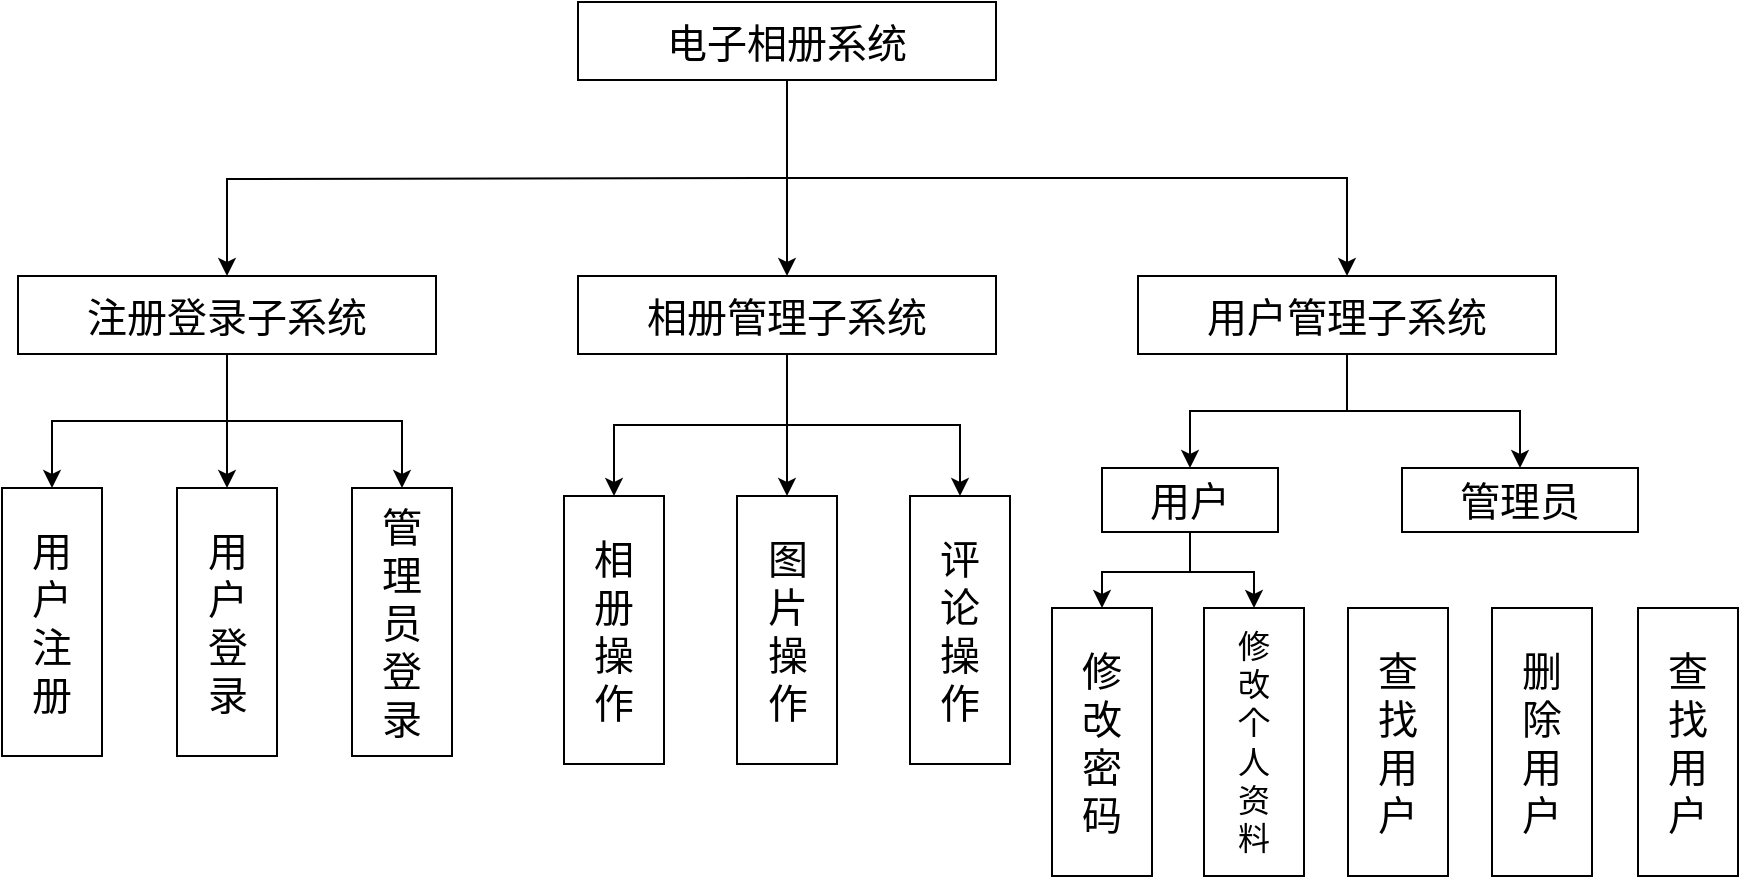 <mxfile version="22.0.8" type="github">
  <diagram name="第 1 页" id="fRhKLT-5LVwipsHS6PyS">
    <mxGraphModel dx="976" dy="605" grid="0" gridSize="10" guides="1" tooltips="1" connect="1" arrows="1" fold="1" page="1" pageScale="1" pageWidth="1169" pageHeight="827" math="0" shadow="0">
      <root>
        <mxCell id="0" />
        <mxCell id="1" parent="0" />
        <mxCell id="iQ2heyyFukv6lMNL8AU1-11" style="edgeStyle=orthogonalEdgeStyle;rounded=0;orthogonalLoop=1;jettySize=auto;html=1;entryX=0.5;entryY=0;entryDx=0;entryDy=0;" edge="1" parent="1" source="iQ2heyyFukv6lMNL8AU1-1" target="iQ2heyyFukv6lMNL8AU1-3">
          <mxGeometry relative="1" as="geometry" />
        </mxCell>
        <mxCell id="iQ2heyyFukv6lMNL8AU1-12" style="edgeStyle=orthogonalEdgeStyle;rounded=0;orthogonalLoop=1;jettySize=auto;html=1;entryX=0.5;entryY=0;entryDx=0;entryDy=0;" edge="1" parent="1" target="iQ2heyyFukv6lMNL8AU1-2">
          <mxGeometry relative="1" as="geometry">
            <mxPoint x="470" y="155" as="sourcePoint" />
          </mxGeometry>
        </mxCell>
        <mxCell id="iQ2heyyFukv6lMNL8AU1-13" style="edgeStyle=orthogonalEdgeStyle;rounded=0;orthogonalLoop=1;jettySize=auto;html=1;entryX=0.5;entryY=0;entryDx=0;entryDy=0;" edge="1" parent="1" source="iQ2heyyFukv6lMNL8AU1-1" target="iQ2heyyFukv6lMNL8AU1-4">
          <mxGeometry relative="1" as="geometry">
            <Array as="points">
              <mxPoint x="470" y="155" />
              <mxPoint x="750" y="155" />
            </Array>
          </mxGeometry>
        </mxCell>
        <mxCell id="iQ2heyyFukv6lMNL8AU1-1" value="&lt;font style=&quot;font-size: 20px;&quot;&gt;电子相册系统&lt;/font&gt;" style="rounded=0;whiteSpace=wrap;html=1;" vertex="1" parent="1">
          <mxGeometry x="365" y="67" width="209" height="39" as="geometry" />
        </mxCell>
        <mxCell id="iQ2heyyFukv6lMNL8AU1-8" style="edgeStyle=orthogonalEdgeStyle;rounded=0;orthogonalLoop=1;jettySize=auto;html=1;entryX=0.5;entryY=0;entryDx=0;entryDy=0;" edge="1" parent="1" source="iQ2heyyFukv6lMNL8AU1-2" target="iQ2heyyFukv6lMNL8AU1-6">
          <mxGeometry relative="1" as="geometry" />
        </mxCell>
        <mxCell id="iQ2heyyFukv6lMNL8AU1-9" style="edgeStyle=orthogonalEdgeStyle;rounded=0;orthogonalLoop=1;jettySize=auto;html=1;entryX=0.5;entryY=0;entryDx=0;entryDy=0;" edge="1" parent="1" source="iQ2heyyFukv6lMNL8AU1-2" target="iQ2heyyFukv6lMNL8AU1-5">
          <mxGeometry relative="1" as="geometry" />
        </mxCell>
        <mxCell id="iQ2heyyFukv6lMNL8AU1-10" style="edgeStyle=orthogonalEdgeStyle;rounded=0;orthogonalLoop=1;jettySize=auto;html=1;entryX=0.5;entryY=0;entryDx=0;entryDy=0;" edge="1" parent="1" source="iQ2heyyFukv6lMNL8AU1-2" target="iQ2heyyFukv6lMNL8AU1-7">
          <mxGeometry relative="1" as="geometry" />
        </mxCell>
        <mxCell id="iQ2heyyFukv6lMNL8AU1-2" value="&lt;font style=&quot;font-size: 20px;&quot;&gt;注册登录子系统&lt;/font&gt;" style="rounded=0;whiteSpace=wrap;html=1;" vertex="1" parent="1">
          <mxGeometry x="85" y="204" width="209" height="39" as="geometry" />
        </mxCell>
        <mxCell id="iQ2heyyFukv6lMNL8AU1-17" style="edgeStyle=orthogonalEdgeStyle;rounded=0;orthogonalLoop=1;jettySize=auto;html=1;entryX=0.5;entryY=0;entryDx=0;entryDy=0;" edge="1" parent="1" source="iQ2heyyFukv6lMNL8AU1-3" target="iQ2heyyFukv6lMNL8AU1-15">
          <mxGeometry relative="1" as="geometry" />
        </mxCell>
        <mxCell id="iQ2heyyFukv6lMNL8AU1-18" style="edgeStyle=orthogonalEdgeStyle;rounded=0;orthogonalLoop=1;jettySize=auto;html=1;entryX=0.5;entryY=0;entryDx=0;entryDy=0;" edge="1" parent="1" source="iQ2heyyFukv6lMNL8AU1-3" target="iQ2heyyFukv6lMNL8AU1-14">
          <mxGeometry relative="1" as="geometry" />
        </mxCell>
        <mxCell id="iQ2heyyFukv6lMNL8AU1-19" style="edgeStyle=orthogonalEdgeStyle;rounded=0;orthogonalLoop=1;jettySize=auto;html=1;entryX=0.5;entryY=0;entryDx=0;entryDy=0;" edge="1" parent="1" source="iQ2heyyFukv6lMNL8AU1-3" target="iQ2heyyFukv6lMNL8AU1-16">
          <mxGeometry relative="1" as="geometry" />
        </mxCell>
        <mxCell id="iQ2heyyFukv6lMNL8AU1-3" value="&lt;font style=&quot;font-size: 20px;&quot;&gt;相册管理子系统&lt;/font&gt;" style="rounded=0;whiteSpace=wrap;html=1;" vertex="1" parent="1">
          <mxGeometry x="365" y="204" width="209" height="39" as="geometry" />
        </mxCell>
        <mxCell id="iQ2heyyFukv6lMNL8AU1-23" style="edgeStyle=orthogonalEdgeStyle;rounded=0;orthogonalLoop=1;jettySize=auto;html=1;entryX=0.5;entryY=0;entryDx=0;entryDy=0;" edge="1" parent="1" source="iQ2heyyFukv6lMNL8AU1-4" target="iQ2heyyFukv6lMNL8AU1-21">
          <mxGeometry relative="1" as="geometry" />
        </mxCell>
        <mxCell id="iQ2heyyFukv6lMNL8AU1-24" style="edgeStyle=orthogonalEdgeStyle;rounded=0;orthogonalLoop=1;jettySize=auto;html=1;" edge="1" parent="1" source="iQ2heyyFukv6lMNL8AU1-4" target="iQ2heyyFukv6lMNL8AU1-22">
          <mxGeometry relative="1" as="geometry" />
        </mxCell>
        <mxCell id="iQ2heyyFukv6lMNL8AU1-4" value="&lt;font style=&quot;font-size: 20px;&quot;&gt;用户管理子系统&lt;/font&gt;" style="rounded=0;whiteSpace=wrap;html=1;" vertex="1" parent="1">
          <mxGeometry x="645" y="204" width="209" height="39" as="geometry" />
        </mxCell>
        <mxCell id="iQ2heyyFukv6lMNL8AU1-5" value="&lt;font style=&quot;font-size: 20px;&quot;&gt;用&lt;br&gt;户&lt;br&gt;注&lt;br&gt;册&lt;/font&gt;" style="rounded=0;whiteSpace=wrap;html=1;" vertex="1" parent="1">
          <mxGeometry x="77" y="310" width="50" height="134" as="geometry" />
        </mxCell>
        <mxCell id="iQ2heyyFukv6lMNL8AU1-6" value="&lt;font style=&quot;font-size: 20px;&quot;&gt;用&lt;br&gt;户&lt;br&gt;登&lt;br&gt;录&lt;br&gt;&lt;/font&gt;" style="rounded=0;whiteSpace=wrap;html=1;" vertex="1" parent="1">
          <mxGeometry x="164.5" y="310" width="50" height="134" as="geometry" />
        </mxCell>
        <mxCell id="iQ2heyyFukv6lMNL8AU1-7" value="&lt;font style=&quot;font-size: 20px;&quot;&gt;管&lt;br&gt;理&lt;br&gt;员&lt;br&gt;登&lt;br&gt;录&lt;br&gt;&lt;/font&gt;" style="rounded=0;whiteSpace=wrap;html=1;" vertex="1" parent="1">
          <mxGeometry x="252" y="310" width="50" height="134" as="geometry" />
        </mxCell>
        <mxCell id="iQ2heyyFukv6lMNL8AU1-14" value="&lt;font style=&quot;font-size: 20px;&quot;&gt;相&lt;br&gt;册&lt;br&gt;操&lt;br&gt;作&lt;br&gt;&lt;/font&gt;" style="rounded=0;whiteSpace=wrap;html=1;" vertex="1" parent="1">
          <mxGeometry x="358" y="314" width="50" height="134" as="geometry" />
        </mxCell>
        <mxCell id="iQ2heyyFukv6lMNL8AU1-15" value="&lt;font style=&quot;font-size: 20px;&quot;&gt;图&lt;br&gt;片&lt;br&gt;操&lt;br&gt;作&lt;br&gt;&lt;/font&gt;" style="rounded=0;whiteSpace=wrap;html=1;" vertex="1" parent="1">
          <mxGeometry x="444.5" y="314" width="50" height="134" as="geometry" />
        </mxCell>
        <mxCell id="iQ2heyyFukv6lMNL8AU1-16" value="&lt;font style=&quot;font-size: 20px;&quot;&gt;评&lt;br&gt;论&lt;br&gt;操&lt;br&gt;作&lt;br&gt;&lt;/font&gt;" style="rounded=0;whiteSpace=wrap;html=1;" vertex="1" parent="1">
          <mxGeometry x="531" y="314" width="50" height="134" as="geometry" />
        </mxCell>
        <mxCell id="iQ2heyyFukv6lMNL8AU1-30" style="edgeStyle=orthogonalEdgeStyle;rounded=0;orthogonalLoop=1;jettySize=auto;html=1;entryX=0.5;entryY=0;entryDx=0;entryDy=0;" edge="1" parent="1" source="iQ2heyyFukv6lMNL8AU1-21" target="iQ2heyyFukv6lMNL8AU1-28">
          <mxGeometry relative="1" as="geometry" />
        </mxCell>
        <mxCell id="iQ2heyyFukv6lMNL8AU1-31" style="edgeStyle=orthogonalEdgeStyle;rounded=0;orthogonalLoop=1;jettySize=auto;html=1;entryX=0.5;entryY=0;entryDx=0;entryDy=0;" edge="1" parent="1" source="iQ2heyyFukv6lMNL8AU1-21" target="iQ2heyyFukv6lMNL8AU1-29">
          <mxGeometry relative="1" as="geometry" />
        </mxCell>
        <mxCell id="iQ2heyyFukv6lMNL8AU1-21" value="&lt;span style=&quot;font-size: 20px;&quot;&gt;用户&lt;/span&gt;" style="rounded=0;whiteSpace=wrap;html=1;" vertex="1" parent="1">
          <mxGeometry x="627" y="300" width="88" height="32" as="geometry" />
        </mxCell>
        <mxCell id="iQ2heyyFukv6lMNL8AU1-22" value="&lt;span style=&quot;font-size: 20px;&quot;&gt;管理员&lt;/span&gt;" style="rounded=0;whiteSpace=wrap;html=1;" vertex="1" parent="1">
          <mxGeometry x="777" y="300" width="118" height="32" as="geometry" />
        </mxCell>
        <mxCell id="iQ2heyyFukv6lMNL8AU1-28" value="&lt;font style=&quot;font-size: 20px;&quot;&gt;修&lt;br&gt;改&lt;br&gt;密&lt;br&gt;码&lt;br&gt;&lt;/font&gt;" style="rounded=0;whiteSpace=wrap;html=1;" vertex="1" parent="1">
          <mxGeometry x="602" y="370" width="50" height="134" as="geometry" />
        </mxCell>
        <mxCell id="iQ2heyyFukv6lMNL8AU1-29" value="&lt;font style=&quot;font-size: 16px;&quot;&gt;修&lt;br&gt;改&lt;br&gt;个&lt;br&gt;人&lt;br&gt;资&lt;br&gt;料&lt;br&gt;&lt;/font&gt;" style="rounded=0;whiteSpace=wrap;html=1;" vertex="1" parent="1">
          <mxGeometry x="678" y="370" width="50" height="134" as="geometry" />
        </mxCell>
        <mxCell id="iQ2heyyFukv6lMNL8AU1-32" value="&lt;font style=&quot;font-size: 20px;&quot;&gt;查&lt;br&gt;找&lt;br&gt;用&lt;br&gt;户&lt;br&gt;&lt;/font&gt;" style="rounded=0;whiteSpace=wrap;html=1;" vertex="1" parent="1">
          <mxGeometry x="750" y="370" width="50" height="134" as="geometry" />
        </mxCell>
        <mxCell id="iQ2heyyFukv6lMNL8AU1-33" value="&lt;font style=&quot;font-size: 20px;&quot;&gt;删&lt;br&gt;除&lt;br&gt;用&lt;br&gt;户&lt;br&gt;&lt;/font&gt;" style="rounded=0;whiteSpace=wrap;html=1;" vertex="1" parent="1">
          <mxGeometry x="822" y="370" width="50" height="134" as="geometry" />
        </mxCell>
        <mxCell id="iQ2heyyFukv6lMNL8AU1-34" value="&lt;font style=&quot;font-size: 20px;&quot;&gt;查&lt;br&gt;找&lt;br&gt;用&lt;br&gt;户&lt;br&gt;&lt;/font&gt;" style="rounded=0;whiteSpace=wrap;html=1;" vertex="1" parent="1">
          <mxGeometry x="895" y="370" width="50" height="134" as="geometry" />
        </mxCell>
      </root>
    </mxGraphModel>
  </diagram>
</mxfile>
